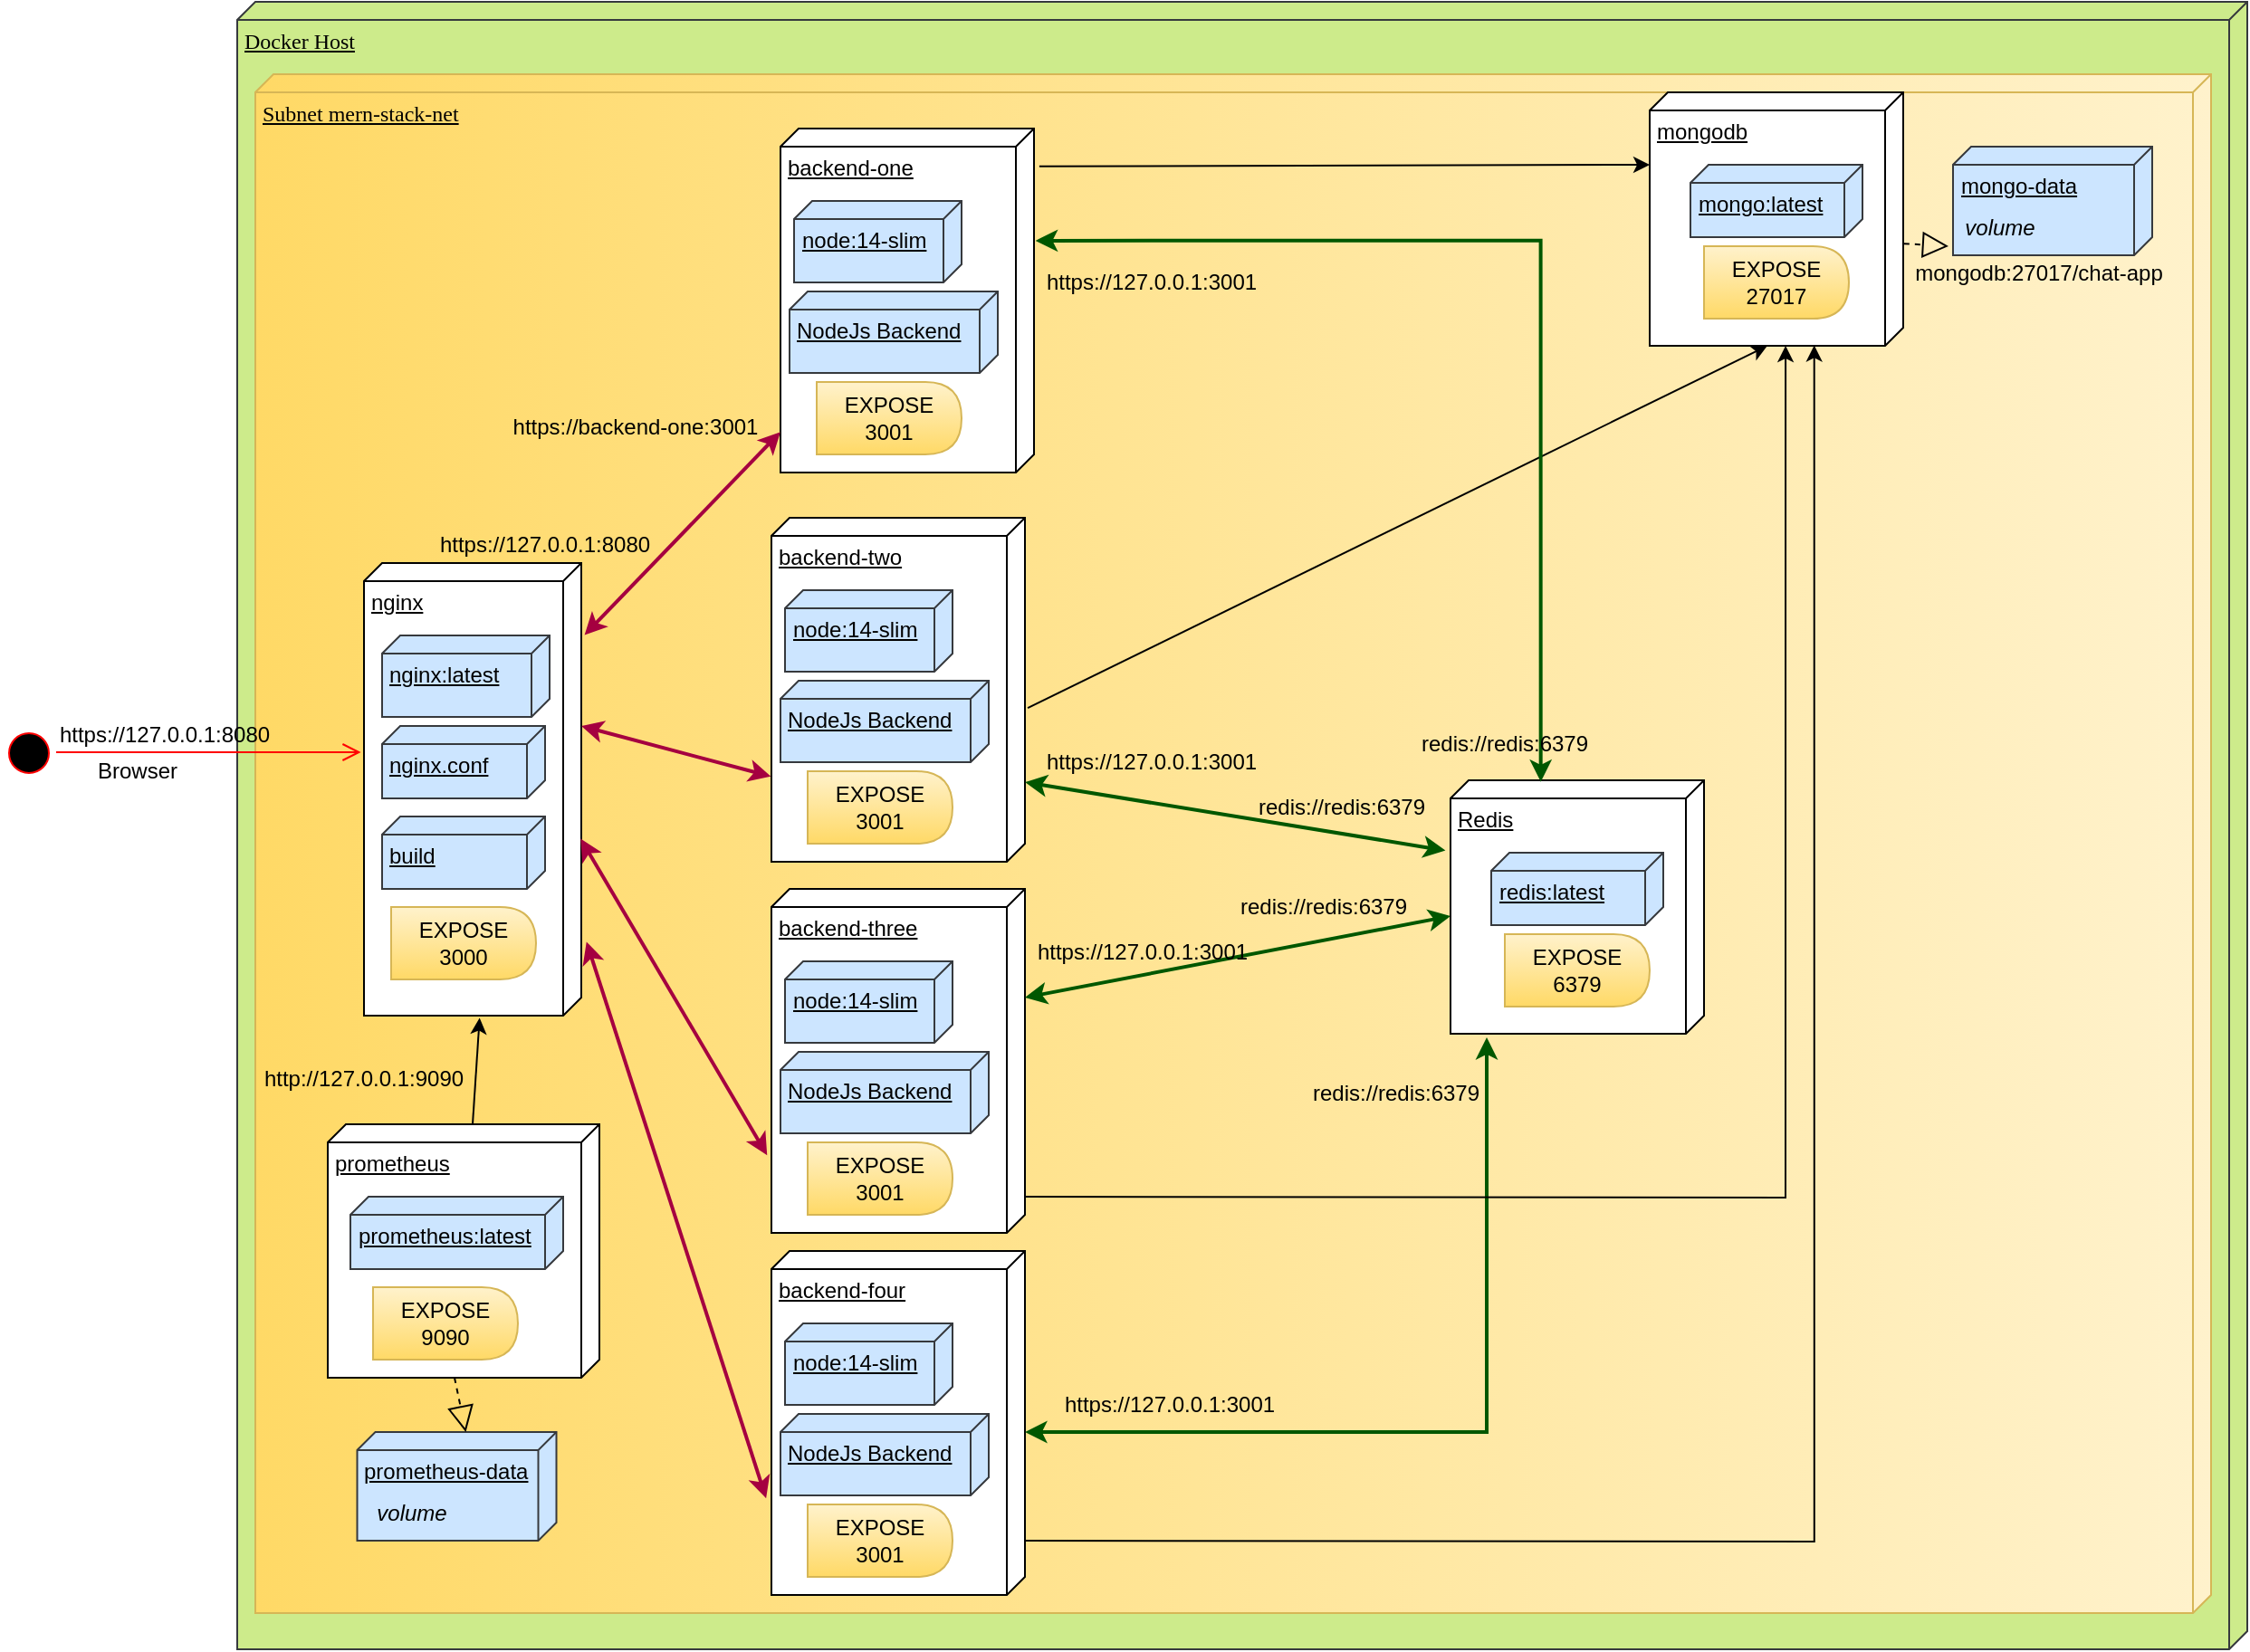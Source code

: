 <mxfile version="20.7.4" type="github">
  <diagram name="Page-1" id="5f0bae14-7c28-e335-631c-24af17079c00">
    <mxGraphModel dx="3422" dy="2127" grid="1" gridSize="10" guides="1" tooltips="1" connect="1" arrows="1" fold="1" page="1" pageScale="1" pageWidth="1100" pageHeight="850" background="none" math="0" shadow="0">
      <root>
        <mxCell id="0" />
        <mxCell id="1" parent="0" />
        <mxCell id="39150e848f15840c-1" value="Docker Host" style="verticalAlign=top;align=left;spacingTop=8;spacingLeft=2;spacingRight=12;shape=cube;size=10;direction=south;fontStyle=4;html=1;rounded=0;shadow=0;comic=0;labelBackgroundColor=none;strokeWidth=1;fontFamily=Verdana;fontSize=12;fillColor=#cdeb8b;strokeColor=#36393d;" parent="1" vertex="1">
          <mxGeometry x="90" y="-210" width="1110" height="910" as="geometry" />
        </mxCell>
        <mxCell id="spupHWkrMuhrxoyX3Kec-63" value="Subnet mern-stack-net" style="verticalAlign=top;align=left;spacingTop=8;spacingLeft=2;spacingRight=12;shape=cube;size=10;direction=south;fontStyle=4;html=1;rounded=0;shadow=0;comic=0;labelBackgroundColor=none;strokeWidth=1;fontFamily=Verdana;fontSize=12;fillColor=#fff2cc;strokeColor=#d6b656;gradientColor=#ffd966;" parent="1" vertex="1">
          <mxGeometry x="100" y="-170" width="1080" height="850" as="geometry" />
        </mxCell>
        <mxCell id="spupHWkrMuhrxoyX3Kec-8" value="prometheus" style="verticalAlign=top;align=left;spacingTop=8;spacingLeft=2;spacingRight=12;shape=cube;size=10;direction=south;fontStyle=4;html=1;" parent="1" vertex="1">
          <mxGeometry x="140" y="410" width="150" height="140" as="geometry" />
        </mxCell>
        <mxCell id="spupHWkrMuhrxoyX3Kec-10" value="backend-one" style="verticalAlign=top;align=left;spacingTop=8;spacingLeft=2;spacingRight=12;shape=cube;size=10;direction=south;fontStyle=4;html=1;" parent="1" vertex="1">
          <mxGeometry x="390" y="-140" width="140" height="190" as="geometry" />
        </mxCell>
        <mxCell id="spupHWkrMuhrxoyX3Kec-11" value="nginx" style="verticalAlign=top;align=left;spacingTop=8;spacingLeft=2;spacingRight=12;shape=cube;size=10;direction=south;fontStyle=4;html=1;" parent="1" vertex="1">
          <mxGeometry x="160" y="100" width="120" height="250" as="geometry" />
        </mxCell>
        <mxCell id="spupHWkrMuhrxoyX3Kec-16" value="node:14-slim" style="verticalAlign=top;align=left;spacingTop=8;spacingLeft=2;spacingRight=12;shape=cube;size=10;direction=south;fontStyle=4;html=1;fillColor=#cce5ff;strokeColor=#36393d;" parent="1" vertex="1">
          <mxGeometry x="397.5" y="-100" width="92.5" height="45" as="geometry" />
        </mxCell>
        <mxCell id="spupHWkrMuhrxoyX3Kec-17" value="prometheus:latest" style="verticalAlign=top;align=left;spacingTop=8;spacingLeft=2;spacingRight=12;shape=cube;size=10;direction=south;fontStyle=4;html=1;fillColor=#cce5ff;strokeColor=#36393d;" parent="1" vertex="1">
          <mxGeometry x="152.5" y="450" width="117.5" height="40" as="geometry" />
        </mxCell>
        <mxCell id="spupHWkrMuhrxoyX3Kec-26" value="prometheus-data" style="verticalAlign=top;align=left;spacingTop=8;spacingLeft=2;spacingRight=12;shape=cube;size=10;direction=south;fontStyle=4;html=1;fillColor=#cce5ff;strokeColor=#36393d;" parent="1" vertex="1">
          <mxGeometry x="156.25" y="580" width="110" height="60" as="geometry" />
        </mxCell>
        <mxCell id="spupHWkrMuhrxoyX3Kec-27" value="&lt;i&gt;volume&lt;/i&gt;" style="text;html=1;resizable=0;autosize=1;align=center;verticalAlign=middle;points=[];fillColor=none;strokeColor=none;rounded=0;" parent="1" vertex="1">
          <mxGeometry x="156.25" y="610" width="60" height="30" as="geometry" />
        </mxCell>
        <mxCell id="spupHWkrMuhrxoyX3Kec-31" value="NodeJs Backend" style="verticalAlign=top;align=left;spacingTop=8;spacingLeft=2;spacingRight=12;shape=cube;size=10;direction=south;fontStyle=4;html=1;fillColor=#cce5ff;strokeColor=#36393d;" parent="1" vertex="1">
          <mxGeometry x="395" y="-50" width="115" height="45" as="geometry" />
        </mxCell>
        <mxCell id="spupHWkrMuhrxoyX3Kec-32" value="nginx:latest" style="verticalAlign=top;align=left;spacingTop=8;spacingLeft=2;spacingRight=12;shape=cube;size=10;direction=south;fontStyle=4;html=1;fillColor=#cce5ff;strokeColor=#36393d;" parent="1" vertex="1">
          <mxGeometry x="170" y="140" width="92.5" height="45" as="geometry" />
        </mxCell>
        <mxCell id="spupHWkrMuhrxoyX3Kec-33" value="nginx.conf" style="verticalAlign=top;align=left;spacingTop=8;spacingLeft=2;spacingRight=12;shape=cube;size=10;direction=south;fontStyle=4;html=1;fillColor=#cce5ff;strokeColor=#36393d;" parent="1" vertex="1">
          <mxGeometry x="170" y="190" width="90" height="40" as="geometry" />
        </mxCell>
        <mxCell id="spupHWkrMuhrxoyX3Kec-35" value="EXPOSE&lt;br&gt;3000" style="shape=delay;whiteSpace=wrap;html=1;gradientDirection=south;fillColor=#fff2cc;gradientColor=#ffd966;strokeColor=#d6b656;" parent="1" vertex="1">
          <mxGeometry x="175" y="290" width="80" height="40" as="geometry" />
        </mxCell>
        <mxCell id="spupHWkrMuhrxoyX3Kec-36" value="EXPOSE&lt;br&gt;3001" style="shape=delay;whiteSpace=wrap;html=1;gradientDirection=south;fillColor=#fff2cc;gradientColor=#ffd966;strokeColor=#d6b656;" parent="1" vertex="1">
          <mxGeometry x="410" width="80" height="40" as="geometry" />
        </mxCell>
        <mxCell id="spupHWkrMuhrxoyX3Kec-38" value="EXPOSE&lt;br&gt;9090" style="shape=delay;whiteSpace=wrap;html=1;gradientDirection=south;fillColor=#fff2cc;gradientColor=#ffd966;strokeColor=#d6b656;" parent="1" vertex="1">
          <mxGeometry x="165" y="500" width="80" height="40" as="geometry" />
        </mxCell>
        <mxCell id="spupHWkrMuhrxoyX3Kec-43" value="" style="endArrow=block;dashed=1;endFill=0;endSize=12;html=1;rounded=0;entryX=0;entryY=0;entryDx=0;entryDy=50;entryPerimeter=0;exitX=0;exitY=0;exitDx=140;exitDy=80;exitPerimeter=0;" parent="1" source="spupHWkrMuhrxoyX3Kec-8" target="spupHWkrMuhrxoyX3Kec-26" edge="1">
          <mxGeometry width="160" relative="1" as="geometry">
            <mxPoint x="300" y="440" as="sourcePoint" />
            <mxPoint x="460" y="440" as="targetPoint" />
          </mxGeometry>
        </mxCell>
        <mxCell id="spupHWkrMuhrxoyX3Kec-58" value="" style="endArrow=classic;html=1;rounded=0;exitX=0;exitY=0;exitDx=0;exitDy=70;exitPerimeter=0;entryX=1.005;entryY=0.468;entryDx=0;entryDy=0;entryPerimeter=0;" parent="1" source="spupHWkrMuhrxoyX3Kec-8" target="spupHWkrMuhrxoyX3Kec-11" edge="1">
          <mxGeometry width="50" height="50" relative="1" as="geometry">
            <mxPoint x="540" y="430" as="sourcePoint" />
            <mxPoint x="590" y="380" as="targetPoint" />
            <Array as="points" />
          </mxGeometry>
        </mxCell>
        <mxCell id="spupHWkrMuhrxoyX3Kec-65" value="" style="ellipse;html=1;shape=startState;fillColor=#000000;strokeColor=#ff0000;" parent="1" vertex="1">
          <mxGeometry x="-40" y="190" width="30" height="30" as="geometry" />
        </mxCell>
        <mxCell id="spupHWkrMuhrxoyX3Kec-66" value="" style="edgeStyle=orthogonalEdgeStyle;html=1;verticalAlign=bottom;endArrow=open;endSize=8;strokeColor=#ff0000;rounded=0;entryX=0.418;entryY=1.014;entryDx=0;entryDy=0;entryPerimeter=0;" parent="1" source="spupHWkrMuhrxoyX3Kec-65" target="spupHWkrMuhrxoyX3Kec-11" edge="1">
          <mxGeometry relative="1" as="geometry">
            <mxPoint x="55" y="355" as="targetPoint" />
            <Array as="points">
              <mxPoint x="100" y="205" />
            </Array>
          </mxGeometry>
        </mxCell>
        <mxCell id="spupHWkrMuhrxoyX3Kec-67" value="https://127.0.0.1:8080" style="text;html=1;strokeColor=none;fillColor=none;align=center;verticalAlign=middle;whiteSpace=wrap;rounded=0;" parent="1" vertex="1">
          <mxGeometry y="180" width="100" height="30" as="geometry" />
        </mxCell>
        <mxCell id="spupHWkrMuhrxoyX3Kec-68" value="Browser" style="text;html=1;strokeColor=none;fillColor=none;align=center;verticalAlign=middle;whiteSpace=wrap;rounded=0;" parent="1" vertex="1">
          <mxGeometry x="-20" y="200" width="110" height="30" as="geometry" />
        </mxCell>
        <mxCell id="30hsQ5U3SM2WqxcuwSYf-2" value="build" style="verticalAlign=top;align=left;spacingTop=8;spacingLeft=2;spacingRight=12;shape=cube;size=10;direction=south;fontStyle=4;html=1;fillColor=#cce5ff;strokeColor=#36393d;" parent="1" vertex="1">
          <mxGeometry x="170" y="240" width="90" height="40" as="geometry" />
        </mxCell>
        <mxCell id="30hsQ5U3SM2WqxcuwSYf-4" value="http://127.0.0.1:9090" style="text;html=1;strokeColor=none;fillColor=none;align=center;verticalAlign=middle;whiteSpace=wrap;rounded=0;" parent="1" vertex="1">
          <mxGeometry x="110" y="370" width="100" height="30" as="geometry" />
        </mxCell>
        <mxCell id="30hsQ5U3SM2WqxcuwSYf-29" value="" style="endArrow=classic;startArrow=classic;html=1;rounded=0;exitX=0.837;exitY=-0.024;exitDx=0;exitDy=0;exitPerimeter=0;fillColor=#d80073;strokeColor=#A50040;strokeWidth=2;entryX=0.719;entryY=1.021;entryDx=0;entryDy=0;entryPerimeter=0;" parent="1" source="spupHWkrMuhrxoyX3Kec-11" target="30hsQ5U3SM2WqxcuwSYf-46" edge="1">
          <mxGeometry width="50" height="50" relative="1" as="geometry">
            <mxPoint x="330" y="450" as="sourcePoint" />
            <mxPoint x="390" y="570" as="targetPoint" />
          </mxGeometry>
        </mxCell>
        <mxCell id="30hsQ5U3SM2WqxcuwSYf-30" value="" style="endArrow=classic;startArrow=classic;html=1;rounded=0;entryX=0.774;entryY=1.017;entryDx=0;entryDy=0;exitX=0.609;exitY=0.003;exitDx=0;exitDy=0;exitPerimeter=0;fillColor=#d80073;strokeColor=#A50040;strokeWidth=2;entryPerimeter=0;" parent="1" source="spupHWkrMuhrxoyX3Kec-11" target="30hsQ5U3SM2WqxcuwSYf-61" edge="1">
          <mxGeometry width="50" height="50" relative="1" as="geometry">
            <mxPoint x="280" y="250" as="sourcePoint" />
            <mxPoint x="460" y="380" as="targetPoint" />
          </mxGeometry>
        </mxCell>
        <mxCell id="30hsQ5U3SM2WqxcuwSYf-31" value="" style="endArrow=classic;startArrow=classic;html=1;rounded=0;entryX=0.752;entryY=1.002;entryDx=0;entryDy=0;entryPerimeter=0;fillColor=#d80073;strokeColor=#A50040;strokeWidth=2;" parent="1" target="30hsQ5U3SM2WqxcuwSYf-34" edge="1">
          <mxGeometry width="50" height="50" relative="1" as="geometry">
            <mxPoint x="280" y="190" as="sourcePoint" />
            <mxPoint x="460" y="182.5" as="targetPoint" />
          </mxGeometry>
        </mxCell>
        <mxCell id="30hsQ5U3SM2WqxcuwSYf-32" value="" style="endArrow=classic;startArrow=classic;html=1;rounded=0;exitX=0.159;exitY=-0.015;exitDx=0;exitDy=0;exitPerimeter=0;fillColor=#d80073;strokeColor=#A50040;strokeWidth=2;" parent="1" source="spupHWkrMuhrxoyX3Kec-11" target="spupHWkrMuhrxoyX3Kec-10" edge="1">
          <mxGeometry width="50" height="50" relative="1" as="geometry">
            <mxPoint x="281.8" y="-120" as="sourcePoint" />
            <mxPoint x="460" y="-18.75" as="targetPoint" />
          </mxGeometry>
        </mxCell>
        <mxCell id="30hsQ5U3SM2WqxcuwSYf-33" value="mongodb" style="verticalAlign=top;align=left;spacingTop=8;spacingLeft=2;spacingRight=12;shape=cube;size=10;direction=south;fontStyle=4;html=1;" parent="1" vertex="1">
          <mxGeometry x="870" y="-160" width="140" height="140" as="geometry" />
        </mxCell>
        <mxCell id="30hsQ5U3SM2WqxcuwSYf-34" value="backend-two" style="verticalAlign=top;align=left;spacingTop=8;spacingLeft=2;spacingRight=12;shape=cube;size=10;direction=south;fontStyle=4;html=1;" parent="1" vertex="1">
          <mxGeometry x="385" y="75" width="140" height="190" as="geometry" />
        </mxCell>
        <mxCell id="30hsQ5U3SM2WqxcuwSYf-35" value="node:14-slim" style="verticalAlign=top;align=left;spacingTop=8;spacingLeft=2;spacingRight=12;shape=cube;size=10;direction=south;fontStyle=4;html=1;fillColor=#cce5ff;strokeColor=#36393d;" parent="1" vertex="1">
          <mxGeometry x="392.5" y="115" width="92.5" height="45" as="geometry" />
        </mxCell>
        <mxCell id="30hsQ5U3SM2WqxcuwSYf-36" value="mongo:latest" style="verticalAlign=top;align=left;spacingTop=8;spacingLeft=2;spacingRight=12;shape=cube;size=10;direction=south;fontStyle=4;html=1;fillColor=#cce5ff;strokeColor=#36393d;" parent="1" vertex="1">
          <mxGeometry x="892.5" y="-120" width="95" height="40" as="geometry" />
        </mxCell>
        <mxCell id="30hsQ5U3SM2WqxcuwSYf-37" value="mongo-data" style="verticalAlign=top;align=left;spacingTop=8;spacingLeft=2;spacingRight=12;shape=cube;size=10;direction=south;fontStyle=4;html=1;fillColor=#cce5ff;strokeColor=#36393d;" parent="1" vertex="1">
          <mxGeometry x="1037.5" y="-130" width="110" height="60" as="geometry" />
        </mxCell>
        <mxCell id="30hsQ5U3SM2WqxcuwSYf-38" value="&lt;i&gt;volume&lt;/i&gt;" style="text;html=1;resizable=0;autosize=1;align=center;verticalAlign=middle;points=[];fillColor=none;strokeColor=none;rounded=0;" parent="1" vertex="1">
          <mxGeometry x="1032.5" y="-100" width="60" height="30" as="geometry" />
        </mxCell>
        <mxCell id="30hsQ5U3SM2WqxcuwSYf-39" value="NodeJs Backend" style="verticalAlign=top;align=left;spacingTop=8;spacingLeft=2;spacingRight=12;shape=cube;size=10;direction=south;fontStyle=4;html=1;fillColor=#cce5ff;strokeColor=#36393d;" parent="1" vertex="1">
          <mxGeometry x="390" y="165" width="115" height="45" as="geometry" />
        </mxCell>
        <mxCell id="30hsQ5U3SM2WqxcuwSYf-40" value="EXPOSE&lt;br&gt;3001" style="shape=delay;whiteSpace=wrap;html=1;gradientDirection=south;fillColor=#fff2cc;gradientColor=#ffd966;strokeColor=#d6b656;" parent="1" vertex="1">
          <mxGeometry x="405" y="215" width="80" height="40" as="geometry" />
        </mxCell>
        <mxCell id="30hsQ5U3SM2WqxcuwSYf-41" value="EXPOSE&lt;br&gt;27017" style="shape=delay;whiteSpace=wrap;html=1;gradientDirection=south;fillColor=#fff2cc;gradientColor=#ffd966;strokeColor=#d6b656;" parent="1" vertex="1">
          <mxGeometry x="900" y="-75" width="80" height="40" as="geometry" />
        </mxCell>
        <mxCell id="30hsQ5U3SM2WqxcuwSYf-42" value="" style="endArrow=block;dashed=1;endFill=0;endSize=12;html=1;rounded=0;exitX=0.597;exitY=-0.003;exitDx=0;exitDy=0;exitPerimeter=0;" parent="1" source="30hsQ5U3SM2WqxcuwSYf-33" edge="1">
          <mxGeometry width="160" relative="1" as="geometry">
            <mxPoint x="1275" as="sourcePoint" />
            <mxPoint x="1035" y="-75" as="targetPoint" />
          </mxGeometry>
        </mxCell>
        <mxCell id="30hsQ5U3SM2WqxcuwSYf-43" value="mongodb:27017/chat-app" style="text;html=1;strokeColor=none;fillColor=none;align=center;verticalAlign=middle;whiteSpace=wrap;rounded=0;" parent="1" vertex="1">
          <mxGeometry x="1005" y="-75" width="160" height="30" as="geometry" />
        </mxCell>
        <mxCell id="30hsQ5U3SM2WqxcuwSYf-44" value="" style="endArrow=classic;html=1;rounded=0;entryX=0;entryY=0;entryDx=140;entryDy=75;entryPerimeter=0;exitX=0.553;exitY=-0.011;exitDx=0;exitDy=0;exitPerimeter=0;" parent="1" source="30hsQ5U3SM2WqxcuwSYf-34" target="30hsQ5U3SM2WqxcuwSYf-33" edge="1">
          <mxGeometry width="50" height="50" relative="1" as="geometry">
            <mxPoint x="580" y="155" as="sourcePoint" />
            <mxPoint x="604.98" y="611" as="targetPoint" />
            <Array as="points" />
          </mxGeometry>
        </mxCell>
        <mxCell id="30hsQ5U3SM2WqxcuwSYf-46" value="backend-four" style="verticalAlign=top;align=left;spacingTop=8;spacingLeft=2;spacingRight=12;shape=cube;size=10;direction=south;fontStyle=4;html=1;" parent="1" vertex="1">
          <mxGeometry x="385" y="480" width="140" height="190" as="geometry" />
        </mxCell>
        <mxCell id="30hsQ5U3SM2WqxcuwSYf-47" value="node:14-slim" style="verticalAlign=top;align=left;spacingTop=8;spacingLeft=2;spacingRight=12;shape=cube;size=10;direction=south;fontStyle=4;html=1;fillColor=#cce5ff;strokeColor=#36393d;" parent="1" vertex="1">
          <mxGeometry x="392.5" y="520" width="92.5" height="45" as="geometry" />
        </mxCell>
        <mxCell id="30hsQ5U3SM2WqxcuwSYf-51" value="NodeJs Backend" style="verticalAlign=top;align=left;spacingTop=8;spacingLeft=2;spacingRight=12;shape=cube;size=10;direction=south;fontStyle=4;html=1;fillColor=#cce5ff;strokeColor=#36393d;" parent="1" vertex="1">
          <mxGeometry x="390" y="570" width="115" height="45" as="geometry" />
        </mxCell>
        <mxCell id="30hsQ5U3SM2WqxcuwSYf-52" value="EXPOSE&lt;br&gt;3001" style="shape=delay;whiteSpace=wrap;html=1;gradientDirection=south;fillColor=#fff2cc;gradientColor=#ffd966;strokeColor=#d6b656;" parent="1" vertex="1">
          <mxGeometry x="405" y="620" width="80" height="40" as="geometry" />
        </mxCell>
        <mxCell id="30hsQ5U3SM2WqxcuwSYf-61" value="backend-three" style="verticalAlign=top;align=left;spacingTop=8;spacingLeft=2;spacingRight=12;shape=cube;size=10;direction=south;fontStyle=4;html=1;" parent="1" vertex="1">
          <mxGeometry x="385" y="280" width="140" height="190" as="geometry" />
        </mxCell>
        <mxCell id="30hsQ5U3SM2WqxcuwSYf-62" value="node:14-slim" style="verticalAlign=top;align=left;spacingTop=8;spacingLeft=2;spacingRight=12;shape=cube;size=10;direction=south;fontStyle=4;html=1;fillColor=#cce5ff;strokeColor=#36393d;" parent="1" vertex="1">
          <mxGeometry x="392.5" y="320" width="92.5" height="45" as="geometry" />
        </mxCell>
        <mxCell id="30hsQ5U3SM2WqxcuwSYf-66" value="NodeJs Backend" style="verticalAlign=top;align=left;spacingTop=8;spacingLeft=2;spacingRight=12;shape=cube;size=10;direction=south;fontStyle=4;html=1;fillColor=#cce5ff;strokeColor=#36393d;" parent="1" vertex="1">
          <mxGeometry x="390" y="370" width="115" height="45" as="geometry" />
        </mxCell>
        <mxCell id="30hsQ5U3SM2WqxcuwSYf-67" value="EXPOSE&lt;br&gt;3001" style="shape=delay;whiteSpace=wrap;html=1;gradientDirection=south;fillColor=#fff2cc;gradientColor=#ffd966;strokeColor=#d6b656;" parent="1" vertex="1">
          <mxGeometry x="405" y="420" width="80" height="40" as="geometry" />
        </mxCell>
        <mxCell id="30hsQ5U3SM2WqxcuwSYf-74" value="Redis" style="verticalAlign=top;align=left;spacingTop=8;spacingLeft=2;spacingRight=12;shape=cube;size=10;direction=south;fontStyle=4;html=1;" parent="1" vertex="1">
          <mxGeometry x="760" y="220" width="140" height="140" as="geometry" />
        </mxCell>
        <mxCell id="30hsQ5U3SM2WqxcuwSYf-75" value="redis:latest" style="verticalAlign=top;align=left;spacingTop=8;spacingLeft=2;spacingRight=12;shape=cube;size=10;direction=south;fontStyle=4;html=1;fillColor=#cce5ff;strokeColor=#36393d;" parent="1" vertex="1">
          <mxGeometry x="782.5" y="260" width="95" height="40" as="geometry" />
        </mxCell>
        <mxCell id="30hsQ5U3SM2WqxcuwSYf-76" value="EXPOSE&lt;br&gt;6379" style="shape=delay;whiteSpace=wrap;html=1;gradientDirection=south;fillColor=#fff2cc;gradientColor=#ffd966;strokeColor=#d6b656;" parent="1" vertex="1">
          <mxGeometry x="790" y="305" width="80" height="40" as="geometry" />
        </mxCell>
        <mxCell id="30hsQ5U3SM2WqxcuwSYf-77" value="" style="endArrow=classic;startArrow=classic;html=1;rounded=0;fillColor=#008a00;strokeColor=#005700;strokeWidth=2;entryX=0.277;entryY=1.02;entryDx=0;entryDy=0;entryPerimeter=0;" parent="1" target="30hsQ5U3SM2WqxcuwSYf-74" edge="1">
          <mxGeometry width="50" height="50" relative="1" as="geometry">
            <mxPoint x="525" y="221.06" as="sourcePoint" />
            <mxPoint x="800" y="260" as="targetPoint" />
          </mxGeometry>
        </mxCell>
        <mxCell id="30hsQ5U3SM2WqxcuwSYf-78" value="" style="endArrow=classic;startArrow=classic;html=1;rounded=0;entryX=0;entryY=0;entryDx=75;entryDy=140;entryPerimeter=0;fillColor=#008a00;strokeColor=#005700;strokeWidth=2;" parent="1" target="30hsQ5U3SM2WqxcuwSYf-74" edge="1">
          <mxGeometry width="50" height="50" relative="1" as="geometry">
            <mxPoint x="525" y="340.0" as="sourcePoint" />
            <mxPoint x="877.62" y="391.22" as="targetPoint" />
          </mxGeometry>
        </mxCell>
        <mxCell id="30hsQ5U3SM2WqxcuwSYf-79" value="" style="endArrow=classic;startArrow=classic;html=1;rounded=0;fillColor=#008a00;strokeColor=#005700;strokeWidth=2;edgeStyle=orthogonalEdgeStyle;exitX=0;exitY=1;exitDx=0;exitDy=0;" parent="1" source="30hsQ5U3SM2WqxcuwSYf-84" edge="1">
          <mxGeometry width="50" height="50" relative="1" as="geometry">
            <mxPoint x="485" y="580" as="sourcePoint" />
            <mxPoint x="780" y="362" as="targetPoint" />
            <Array as="points">
              <mxPoint x="780" y="580" />
              <mxPoint x="780" y="362" />
            </Array>
          </mxGeometry>
        </mxCell>
        <mxCell id="30hsQ5U3SM2WqxcuwSYf-80" value="" style="endArrow=classic;startArrow=classic;html=1;rounded=0;fillColor=#008a00;strokeColor=#005700;strokeWidth=2;edgeStyle=orthogonalEdgeStyle;entryX=0.624;entryY=1.195;entryDx=0;entryDy=0;entryPerimeter=0;exitX=0.326;exitY=-0.006;exitDx=0;exitDy=0;exitPerimeter=0;" parent="1" source="spupHWkrMuhrxoyX3Kec-10" target="30hsQ5U3SM2WqxcuwSYf-85" edge="1">
          <mxGeometry width="50" height="50" relative="1" as="geometry">
            <mxPoint x="420" y="-62.38" as="sourcePoint" />
            <mxPoint x="895.78" y="-350.0" as="targetPoint" />
            <Array as="points">
              <mxPoint x="810" y="-78" />
            </Array>
          </mxGeometry>
        </mxCell>
        <mxCell id="30hsQ5U3SM2WqxcuwSYf-81" value="https://127.0.0.1:3001" style="text;html=1;strokeColor=none;fillColor=none;align=center;verticalAlign=middle;whiteSpace=wrap;rounded=0;" parent="1" vertex="1">
          <mxGeometry x="515" y="-70" width="160" height="30" as="geometry" />
        </mxCell>
        <mxCell id="30hsQ5U3SM2WqxcuwSYf-82" value="https://127.0.0.1:3001" style="text;html=1;strokeColor=none;fillColor=none;align=center;verticalAlign=middle;whiteSpace=wrap;rounded=0;" parent="1" vertex="1">
          <mxGeometry x="515" y="195" width="160" height="30" as="geometry" />
        </mxCell>
        <mxCell id="30hsQ5U3SM2WqxcuwSYf-83" value="https://127.0.0.1:3001" style="text;html=1;strokeColor=none;fillColor=none;align=center;verticalAlign=middle;whiteSpace=wrap;rounded=0;" parent="1" vertex="1">
          <mxGeometry x="510" y="300" width="160" height="30" as="geometry" />
        </mxCell>
        <mxCell id="30hsQ5U3SM2WqxcuwSYf-84" value="https://127.0.0.1:3001" style="text;html=1;strokeColor=none;fillColor=none;align=center;verticalAlign=middle;whiteSpace=wrap;rounded=0;" parent="1" vertex="1">
          <mxGeometry x="525" y="550" width="160" height="30" as="geometry" />
        </mxCell>
        <mxCell id="30hsQ5U3SM2WqxcuwSYf-85" value="redis://redis:6379" style="text;html=1;strokeColor=none;fillColor=none;align=center;verticalAlign=middle;whiteSpace=wrap;rounded=0;" parent="1" vertex="1">
          <mxGeometry x="710" y="185" width="160" height="30" as="geometry" />
        </mxCell>
        <mxCell id="30hsQ5U3SM2WqxcuwSYf-86" value="redis://redis:6379" style="text;html=1;strokeColor=none;fillColor=none;align=center;verticalAlign=middle;whiteSpace=wrap;rounded=0;" parent="1" vertex="1">
          <mxGeometry x="620" y="220" width="160" height="30" as="geometry" />
        </mxCell>
        <mxCell id="30hsQ5U3SM2WqxcuwSYf-87" value="redis://redis:6379" style="text;html=1;strokeColor=none;fillColor=none;align=center;verticalAlign=middle;whiteSpace=wrap;rounded=0;" parent="1" vertex="1">
          <mxGeometry x="610" y="275" width="160" height="30" as="geometry" />
        </mxCell>
        <mxCell id="30hsQ5U3SM2WqxcuwSYf-88" value="redis://redis:6379" style="text;html=1;strokeColor=none;fillColor=none;align=center;verticalAlign=middle;whiteSpace=wrap;rounded=0;" parent="1" vertex="1">
          <mxGeometry x="650" y="377.5" width="160" height="30" as="geometry" />
        </mxCell>
        <mxCell id="mRhRw2KMWPlhp7QGhaqc-1" value="" style="endArrow=classic;html=1;rounded=0;exitX=0.11;exitY=-0.021;exitDx=0;exitDy=0;exitPerimeter=0;" parent="1" source="spupHWkrMuhrxoyX3Kec-10" edge="1">
          <mxGeometry width="50" height="50" relative="1" as="geometry">
            <mxPoint x="530" y="-109.93" as="sourcePoint" />
            <mxPoint x="870" y="-120" as="targetPoint" />
            <Array as="points" />
          </mxGeometry>
        </mxCell>
        <mxCell id="mRhRw2KMWPlhp7QGhaqc-2" value="" style="endArrow=classic;html=1;rounded=0;exitX=0.553;exitY=-0.011;exitDx=0;exitDy=0;exitPerimeter=0;edgeStyle=orthogonalEdgeStyle;entryX=0.998;entryY=0.351;entryDx=0;entryDy=0;entryPerimeter=0;" parent="1" target="30hsQ5U3SM2WqxcuwSYf-33" edge="1">
          <mxGeometry width="50" height="50" relative="1" as="geometry">
            <mxPoint x="525" y="640.0" as="sourcePoint" />
            <mxPoint x="970" y="630" as="targetPoint" />
          </mxGeometry>
        </mxCell>
        <mxCell id="mRhRw2KMWPlhp7QGhaqc-3" value="" style="endArrow=classic;html=1;rounded=0;exitX=0.553;exitY=-0.011;exitDx=0;exitDy=0;exitPerimeter=0;edgeStyle=orthogonalEdgeStyle;entryX=1;entryY=0.464;entryDx=0;entryDy=0;entryPerimeter=0;" parent="1" target="30hsQ5U3SM2WqxcuwSYf-33" edge="1">
          <mxGeometry width="50" height="50" relative="1" as="geometry">
            <mxPoint x="525" y="450.0" as="sourcePoint" />
            <mxPoint x="990.86" y="-230.28" as="targetPoint" />
          </mxGeometry>
        </mxCell>
        <mxCell id="mRhRw2KMWPlhp7QGhaqc-5" value="https://backend-one:3001" style="text;html=1;strokeColor=none;fillColor=none;align=center;verticalAlign=middle;whiteSpace=wrap;rounded=0;" parent="1" vertex="1">
          <mxGeometry x="230" y="10" width="160" height="30" as="geometry" />
        </mxCell>
        <mxCell id="mRhRw2KMWPlhp7QGhaqc-7" value="https://127.0.0.1:8080" style="text;html=1;strokeColor=none;fillColor=none;align=center;verticalAlign=middle;whiteSpace=wrap;rounded=0;" parent="1" vertex="1">
          <mxGeometry x="180" y="75" width="160" height="30" as="geometry" />
        </mxCell>
      </root>
    </mxGraphModel>
  </diagram>
</mxfile>
